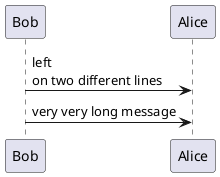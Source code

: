 {
  "sha1": "3ui5qwh5kxu4bgca27kml43l3zxlej4",
  "insertion": {
    "when": "2024-05-30T20:48:20.362Z",
    "user": "plantuml@gmail.com"
  }
}
@startuml
skinparam SequenceMessageAlignment left
Bob -> Alice : left\non two different lines
Bob -> Alice : very very long message
@enduml
